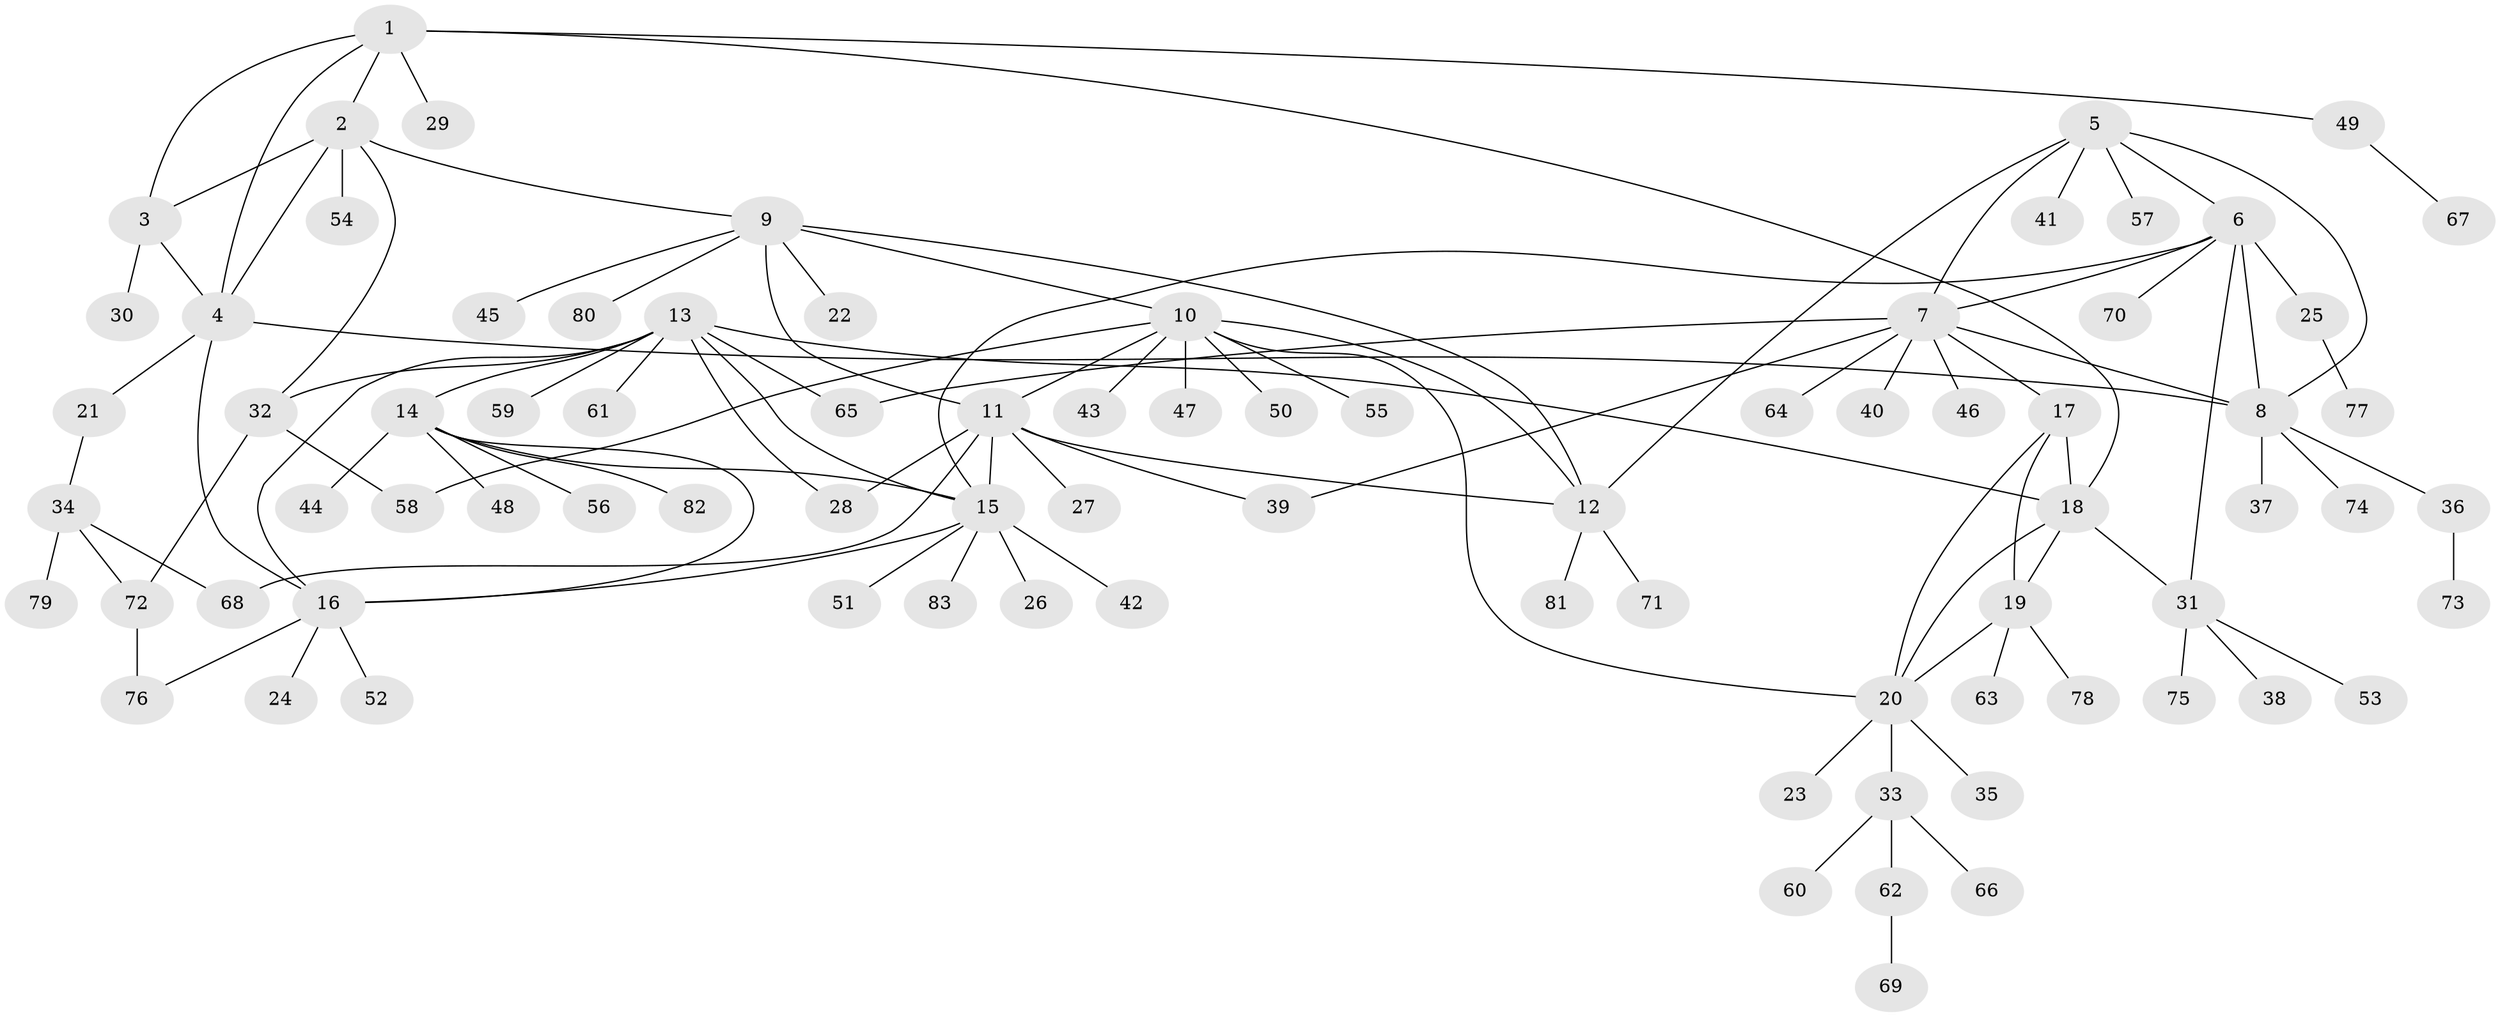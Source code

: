 // Generated by graph-tools (version 1.1) at 2025/37/03/09/25 02:37:17]
// undirected, 83 vertices, 112 edges
graph export_dot {
graph [start="1"]
  node [color=gray90,style=filled];
  1;
  2;
  3;
  4;
  5;
  6;
  7;
  8;
  9;
  10;
  11;
  12;
  13;
  14;
  15;
  16;
  17;
  18;
  19;
  20;
  21;
  22;
  23;
  24;
  25;
  26;
  27;
  28;
  29;
  30;
  31;
  32;
  33;
  34;
  35;
  36;
  37;
  38;
  39;
  40;
  41;
  42;
  43;
  44;
  45;
  46;
  47;
  48;
  49;
  50;
  51;
  52;
  53;
  54;
  55;
  56;
  57;
  58;
  59;
  60;
  61;
  62;
  63;
  64;
  65;
  66;
  67;
  68;
  69;
  70;
  71;
  72;
  73;
  74;
  75;
  76;
  77;
  78;
  79;
  80;
  81;
  82;
  83;
  1 -- 2;
  1 -- 3;
  1 -- 4;
  1 -- 18;
  1 -- 29;
  1 -- 49;
  2 -- 3;
  2 -- 4;
  2 -- 9;
  2 -- 32;
  2 -- 54;
  3 -- 4;
  3 -- 30;
  4 -- 8;
  4 -- 16;
  4 -- 21;
  5 -- 6;
  5 -- 7;
  5 -- 8;
  5 -- 12;
  5 -- 41;
  5 -- 57;
  6 -- 7;
  6 -- 8;
  6 -- 15;
  6 -- 25;
  6 -- 31;
  6 -- 70;
  7 -- 8;
  7 -- 17;
  7 -- 39;
  7 -- 40;
  7 -- 46;
  7 -- 64;
  7 -- 65;
  8 -- 36;
  8 -- 37;
  8 -- 74;
  9 -- 10;
  9 -- 11;
  9 -- 12;
  9 -- 22;
  9 -- 45;
  9 -- 80;
  10 -- 11;
  10 -- 12;
  10 -- 20;
  10 -- 43;
  10 -- 47;
  10 -- 50;
  10 -- 55;
  10 -- 58;
  11 -- 12;
  11 -- 15;
  11 -- 27;
  11 -- 28;
  11 -- 39;
  11 -- 68;
  12 -- 71;
  12 -- 81;
  13 -- 14;
  13 -- 15;
  13 -- 16;
  13 -- 18;
  13 -- 28;
  13 -- 32;
  13 -- 59;
  13 -- 61;
  13 -- 65;
  14 -- 15;
  14 -- 16;
  14 -- 44;
  14 -- 48;
  14 -- 56;
  14 -- 82;
  15 -- 16;
  15 -- 26;
  15 -- 42;
  15 -- 51;
  15 -- 83;
  16 -- 24;
  16 -- 52;
  16 -- 76;
  17 -- 18;
  17 -- 19;
  17 -- 20;
  18 -- 19;
  18 -- 20;
  18 -- 31;
  19 -- 20;
  19 -- 63;
  19 -- 78;
  20 -- 23;
  20 -- 33;
  20 -- 35;
  21 -- 34;
  25 -- 77;
  31 -- 38;
  31 -- 53;
  31 -- 75;
  32 -- 58;
  32 -- 72;
  33 -- 60;
  33 -- 62;
  33 -- 66;
  34 -- 68;
  34 -- 72;
  34 -- 79;
  36 -- 73;
  49 -- 67;
  62 -- 69;
  72 -- 76;
}

